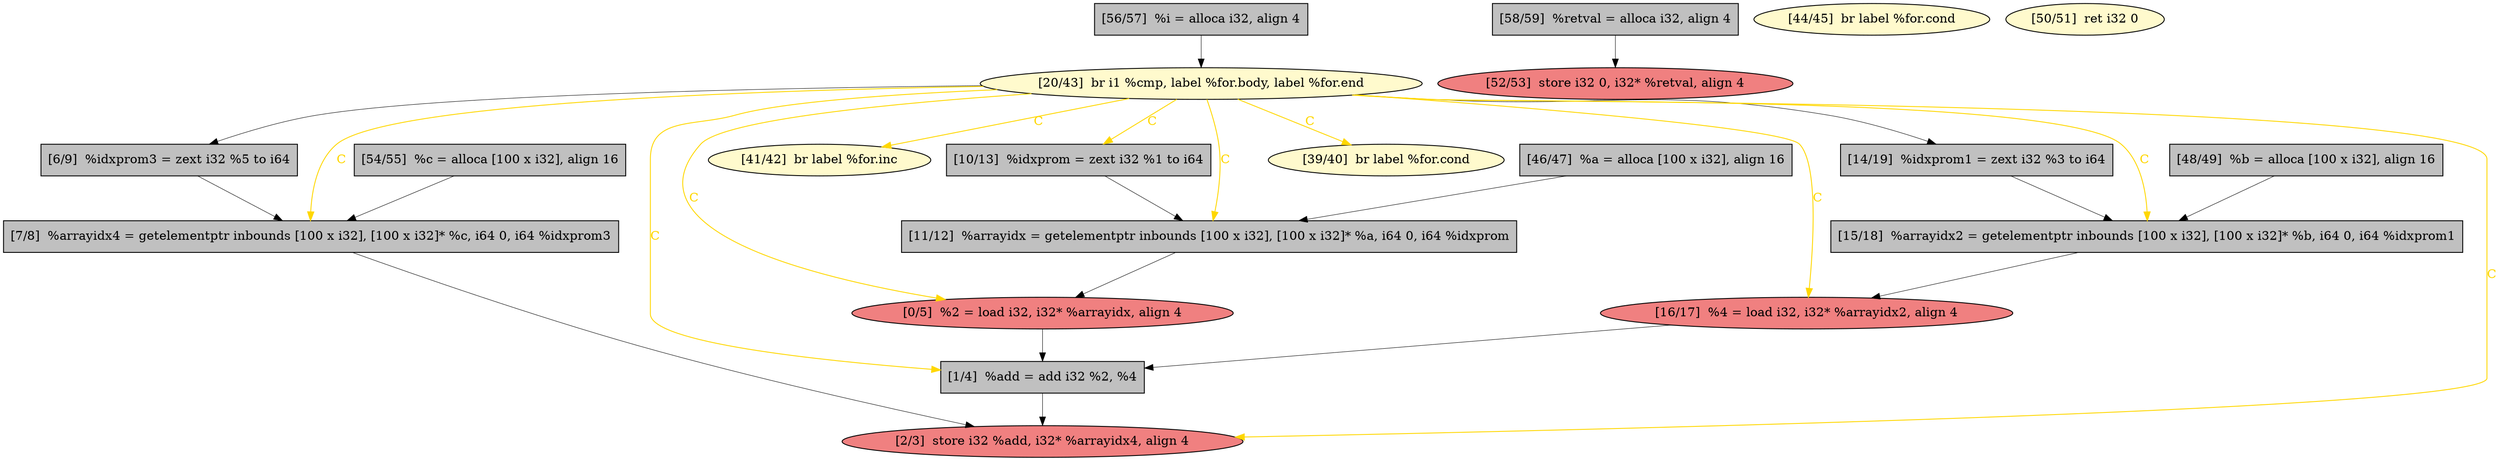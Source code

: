 
digraph G {


node78 [fillcolor=grey,label="[46/47]  %a = alloca [100 x i32], align 16",shape=rectangle,style=filled ]
node77 [fillcolor=grey,label="[10/13]  %idxprom = zext i32 %1 to i64",shape=rectangle,style=filled ]
node76 [fillcolor=grey,label="[14/19]  %idxprom1 = zext i32 %3 to i64",shape=rectangle,style=filled ]
node80 [fillcolor=grey,label="[58/59]  %retval = alloca i32, align 4",shape=rectangle,style=filled ]
node79 [fillcolor=lemonchiffon,label="[41/42]  br label %for.inc",shape=ellipse,style=filled ]
node61 [fillcolor=lemonchiffon,label="[20/43]  br i1 %cmp, label %for.body, label %for.end",shape=ellipse,style=filled ]
node69 [fillcolor=grey,label="[7/8]  %arrayidx4 = getelementptr inbounds [100 x i32], [100 x i32]* %c, i64 0, i64 %idxprom3",shape=rectangle,style=filled ]
node74 [fillcolor=lightcoral,label="[16/17]  %4 = load i32, i32* %arrayidx2, align 4",shape=ellipse,style=filled ]
node60 [fillcolor=lemonchiffon,label="[39/40]  br label %for.cond",shape=ellipse,style=filled ]
node64 [fillcolor=grey,label="[54/55]  %c = alloca [100 x i32], align 16",shape=rectangle,style=filled ]
node65 [fillcolor=lightcoral,label="[52/53]  store i32 0, i32* %retval, align 4",shape=ellipse,style=filled ]
node66 [fillcolor=grey,label="[6/9]  %idxprom3 = zext i32 %5 to i64",shape=rectangle,style=filled ]
node67 [fillcolor=lightcoral,label="[0/5]  %2 = load i32, i32* %arrayidx, align 4",shape=ellipse,style=filled ]
node70 [fillcolor=grey,label="[11/12]  %arrayidx = getelementptr inbounds [100 x i32], [100 x i32]* %a, i64 0, i64 %idxprom",shape=rectangle,style=filled ]
node62 [fillcolor=grey,label="[1/4]  %add = add i32 %2, %4",shape=rectangle,style=filled ]
node73 [fillcolor=grey,label="[15/18]  %arrayidx2 = getelementptr inbounds [100 x i32], [100 x i32]* %b, i64 0, i64 %idxprom1",shape=rectangle,style=filled ]
node68 [fillcolor=lightcoral,label="[2/3]  store i32 %add, i32* %arrayidx4, align 4",shape=ellipse,style=filled ]
node71 [fillcolor=grey,label="[56/57]  %i = alloca i32, align 4",shape=rectangle,style=filled ]
node63 [fillcolor=lemonchiffon,label="[44/45]  br label %for.cond",shape=ellipse,style=filled ]
node72 [fillcolor=grey,label="[48/49]  %b = alloca [100 x i32], align 16",shape=rectangle,style=filled ]
node75 [fillcolor=lemonchiffon,label="[50/51]  ret i32 0",shape=ellipse,style=filled ]

node76->node73 [style=solid,color=black,label="",penwidth=0.5,fontcolor=black ]
node80->node65 [style=solid,color=black,label="",penwidth=0.5,fontcolor=black ]
node67->node62 [style=solid,color=black,label="",penwidth=0.5,fontcolor=black ]
node74->node62 [style=solid,color=black,label="",penwidth=0.5,fontcolor=black ]
node64->node69 [style=solid,color=black,label="",penwidth=0.5,fontcolor=black ]
node66->node69 [style=solid,color=black,label="",penwidth=0.5,fontcolor=black ]
node61->node60 [style=solid,color=gold,label="C",penwidth=1.0,fontcolor=gold ]
node61->node69 [style=solid,color=gold,label="C",penwidth=1.0,fontcolor=gold ]
node61->node73 [style=solid,color=gold,label="C",penwidth=1.0,fontcolor=gold ]
node61->node76 [style=solid,color=black,label="",penwidth=0.5,fontcolor=black ]
node73->node74 [style=solid,color=black,label="",penwidth=0.5,fontcolor=black ]
node70->node67 [style=solid,color=black,label="",penwidth=0.5,fontcolor=black ]
node72->node73 [style=solid,color=black,label="",penwidth=0.5,fontcolor=black ]
node61->node62 [style=solid,color=gold,label="C",penwidth=1.0,fontcolor=gold ]
node69->node68 [style=solid,color=black,label="",penwidth=0.5,fontcolor=black ]
node61->node66 [style=solid,color=black,label="",penwidth=0.5,fontcolor=black ]
node61->node77 [style=solid,color=gold,label="C",penwidth=1.0,fontcolor=gold ]
node78->node70 [style=solid,color=black,label="",penwidth=0.5,fontcolor=black ]
node61->node67 [style=solid,color=gold,label="C",penwidth=1.0,fontcolor=gold ]
node61->node68 [style=solid,color=gold,label="C",penwidth=1.0,fontcolor=gold ]
node77->node70 [style=solid,color=black,label="",penwidth=0.5,fontcolor=black ]
node61->node74 [style=solid,color=gold,label="C",penwidth=1.0,fontcolor=gold ]
node61->node70 [style=solid,color=gold,label="C",penwidth=1.0,fontcolor=gold ]
node61->node79 [style=solid,color=gold,label="C",penwidth=1.0,fontcolor=gold ]
node62->node68 [style=solid,color=black,label="",penwidth=0.5,fontcolor=black ]
node71->node61 [style=solid,color=black,label="",penwidth=0.5,fontcolor=black ]


}
